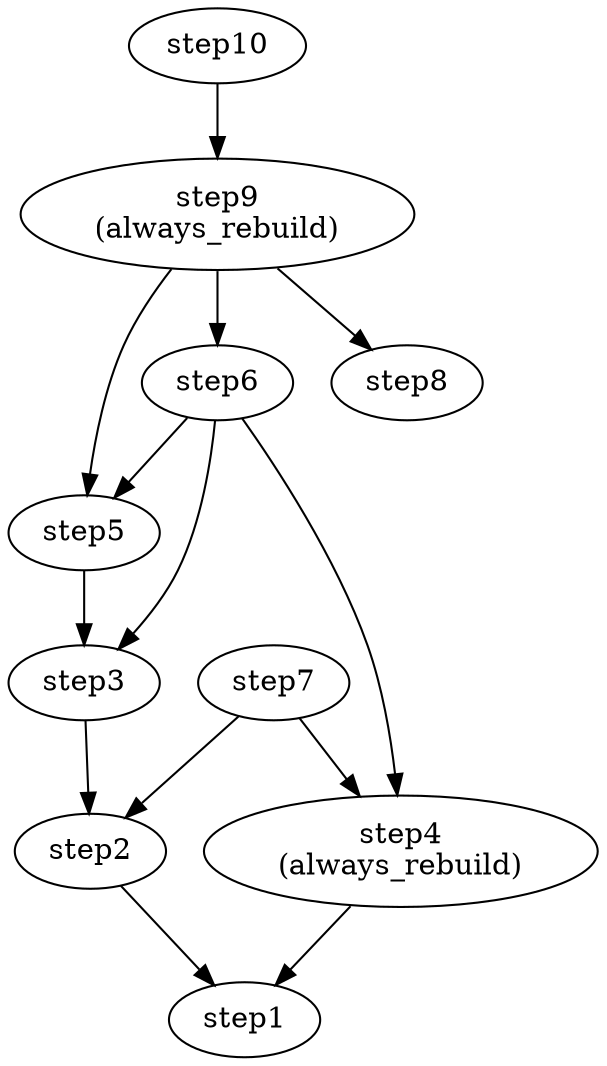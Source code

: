 digraph D {
    step2 -> step1
    step3 -> step2
    step4 -> step1
    step5 -> step3
    step6 -> step5
    step6 -> step3
    step6 -> step4
    step7 -> step2
    step7 -> step4
    step9 -> step5
    step9 -> step6
    step9 -> step8
    step10 -> step9
    step4 [label="step4\n(always_rebuild)"]
    step9 [label="step9\n(always_rebuild)"]

}